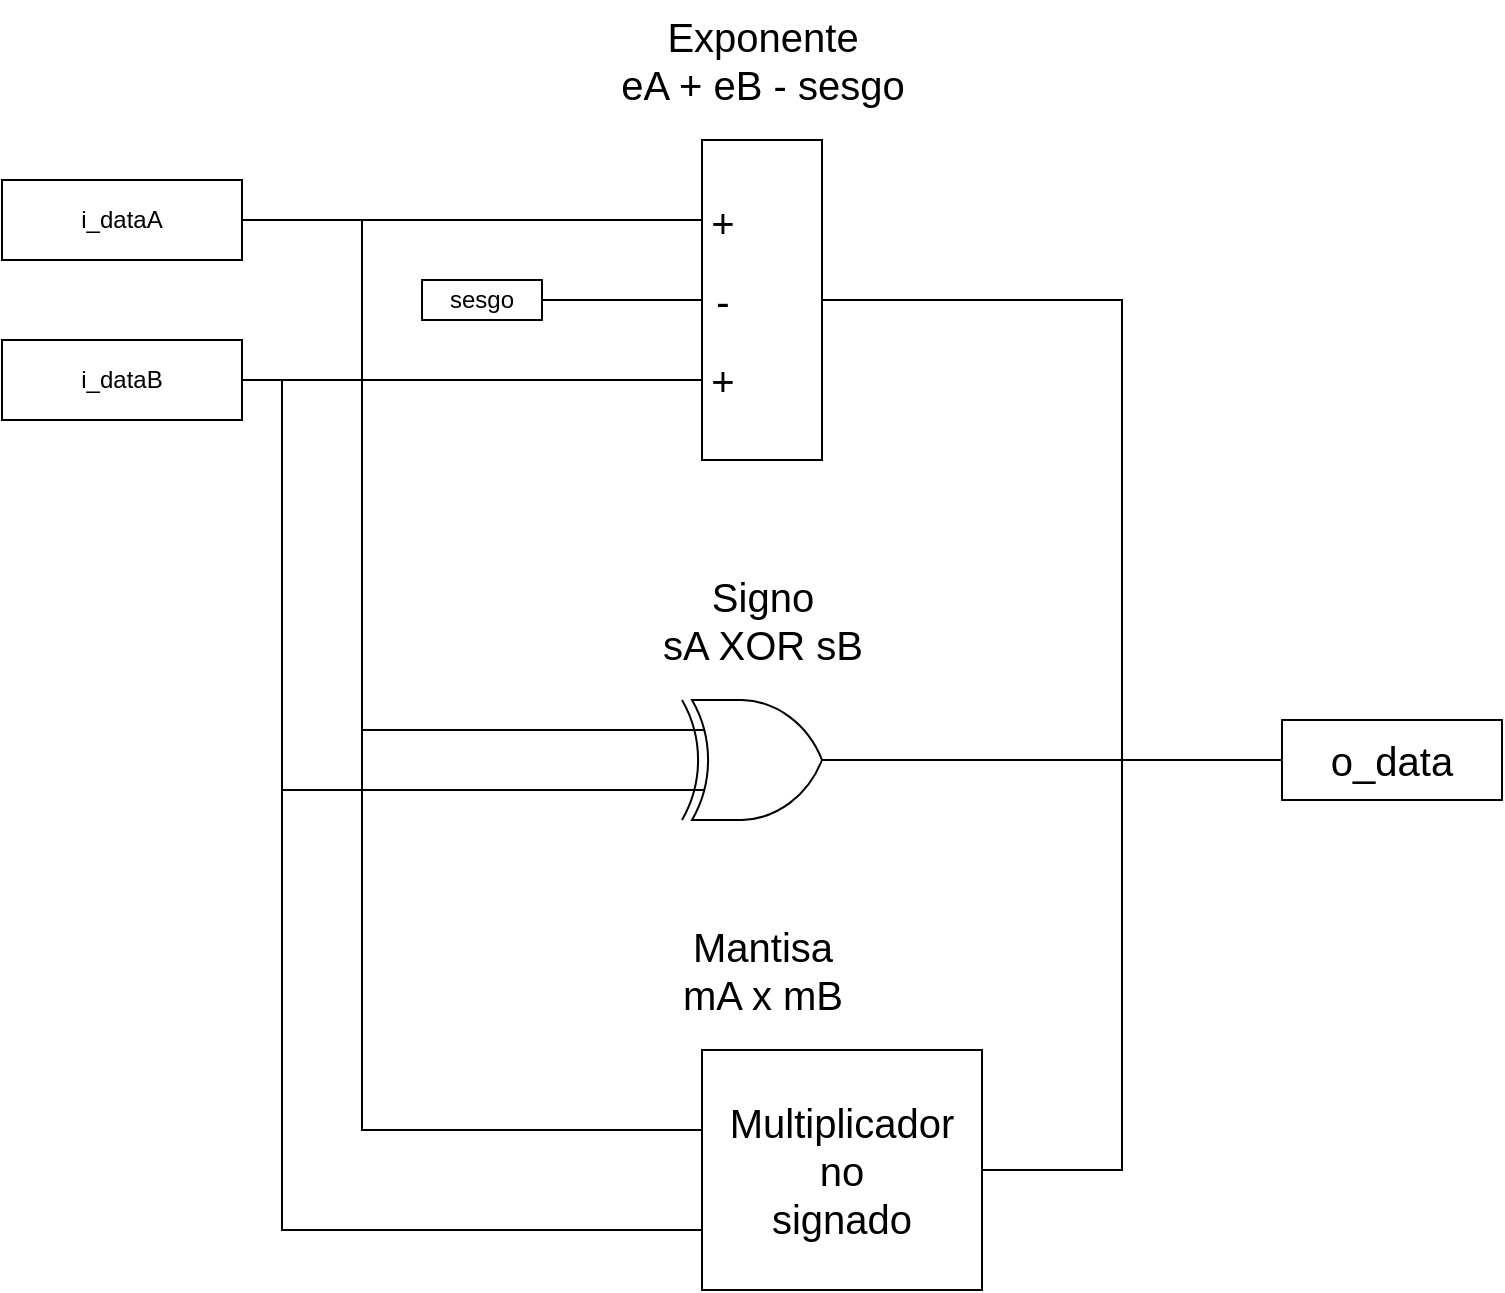 <mxfile>
    <diagram id="rDtsNdDB3yM2kjvvlDa8" name="Page-1">
        <mxGraphModel dx="1152" dy="722" grid="1" gridSize="10" guides="1" tooltips="1" connect="1" arrows="1" fold="1" page="1" pageScale="1" pageWidth="850" pageHeight="1100" math="0" shadow="0">
            <root>
                <mxCell id="0"/>
                <mxCell id="1" parent="0"/>
                <mxCell id="25" style="edgeStyle=orthogonalEdgeStyle;rounded=0;html=1;exitX=1;exitY=0.5;exitDx=0;exitDy=0;entryX=0;entryY=0.5;entryDx=0;entryDy=0;fontSize=20;endArrow=none;endFill=0;" edge="1" parent="1" source="2" target="23">
                    <mxGeometry relative="1" as="geometry">
                        <Array as="points">
                            <mxPoint x="610" y="395"/>
                            <mxPoint x="610" y="625"/>
                        </Array>
                    </mxGeometry>
                </mxCell>
                <mxCell id="2" value="" style="rounded=0;whiteSpace=wrap;html=1;" vertex="1" parent="1">
                    <mxGeometry x="400" y="315" width="60" height="160" as="geometry"/>
                </mxCell>
                <mxCell id="7" style="edgeStyle=orthogonalEdgeStyle;html=1;exitX=1;exitY=0.5;exitDx=0;exitDy=0;entryX=0;entryY=0.25;entryDx=0;entryDy=0;endArrow=none;endFill=0;rounded=0;" edge="1" parent="1" source="5" target="2">
                    <mxGeometry relative="1" as="geometry"/>
                </mxCell>
                <mxCell id="12" value="+" style="edgeLabel;html=1;align=center;verticalAlign=middle;resizable=0;points=[];fontSize=20;" vertex="1" connectable="0" parent="7">
                    <mxGeometry x="0.182" y="-1" relative="1" as="geometry">
                        <mxPoint x="104" as="offset"/>
                    </mxGeometry>
                </mxCell>
                <mxCell id="18" style="edgeStyle=orthogonalEdgeStyle;rounded=0;html=1;exitX=1;exitY=0.5;exitDx=0;exitDy=0;entryX=0;entryY=0.25;entryDx=0;entryDy=0;entryPerimeter=0;fontSize=20;endArrow=none;endFill=0;" edge="1" parent="1" source="5" target="16">
                    <mxGeometry relative="1" as="geometry">
                        <Array as="points">
                            <mxPoint x="230" y="355"/>
                            <mxPoint x="230" y="610"/>
                        </Array>
                    </mxGeometry>
                </mxCell>
                <mxCell id="21" style="edgeStyle=orthogonalEdgeStyle;rounded=0;html=1;exitX=1;exitY=0.5;exitDx=0;exitDy=0;entryX=0;entryY=0.25;entryDx=0;entryDy=0;fontSize=20;endArrow=none;endFill=0;" edge="1" parent="1" source="5" target="20">
                    <mxGeometry relative="1" as="geometry">
                        <Array as="points">
                            <mxPoint x="230" y="355"/>
                            <mxPoint x="230" y="810"/>
                            <mxPoint x="400" y="810"/>
                        </Array>
                    </mxGeometry>
                </mxCell>
                <mxCell id="5" value="i_dataA" style="rounded=0;whiteSpace=wrap;html=1;" vertex="1" parent="1">
                    <mxGeometry x="50" y="335" width="120" height="40" as="geometry"/>
                </mxCell>
                <mxCell id="9" style="edgeStyle=orthogonalEdgeStyle;rounded=0;html=1;exitX=1;exitY=0.5;exitDx=0;exitDy=0;entryX=0;entryY=0.75;entryDx=0;entryDy=0;endArrow=none;endFill=0;" edge="1" parent="1" source="6" target="2">
                    <mxGeometry relative="1" as="geometry"/>
                </mxCell>
                <mxCell id="14" value="+" style="edgeLabel;html=1;align=center;verticalAlign=middle;resizable=0;points=[];fontSize=20;" vertex="1" connectable="0" parent="9">
                    <mxGeometry x="0.801" y="1" relative="1" as="geometry">
                        <mxPoint x="33" y="1" as="offset"/>
                    </mxGeometry>
                </mxCell>
                <mxCell id="19" style="edgeStyle=orthogonalEdgeStyle;rounded=0;html=1;exitX=1;exitY=0.5;exitDx=0;exitDy=0;entryX=0;entryY=0.75;entryDx=0;entryDy=0;entryPerimeter=0;fontSize=20;endArrow=none;endFill=0;" edge="1" parent="1" source="6" target="16">
                    <mxGeometry relative="1" as="geometry">
                        <Array as="points">
                            <mxPoint x="190" y="435"/>
                            <mxPoint x="190" y="640"/>
                        </Array>
                    </mxGeometry>
                </mxCell>
                <mxCell id="22" style="edgeStyle=orthogonalEdgeStyle;rounded=0;html=1;exitX=1;exitY=0.5;exitDx=0;exitDy=0;entryX=0;entryY=0.75;entryDx=0;entryDy=0;fontSize=20;endArrow=none;endFill=0;" edge="1" parent="1" source="6" target="20">
                    <mxGeometry relative="1" as="geometry">
                        <Array as="points">
                            <mxPoint x="190" y="435"/>
                            <mxPoint x="190" y="860"/>
                        </Array>
                    </mxGeometry>
                </mxCell>
                <mxCell id="6" value="i_dataB" style="rounded=0;whiteSpace=wrap;html=1;" vertex="1" parent="1">
                    <mxGeometry x="50" y="415" width="120" height="40" as="geometry"/>
                </mxCell>
                <mxCell id="11" style="edgeStyle=orthogonalEdgeStyle;rounded=0;html=1;exitX=1;exitY=0.5;exitDx=0;exitDy=0;entryX=0;entryY=0.5;entryDx=0;entryDy=0;endArrow=none;endFill=0;" edge="1" parent="1" source="10" target="2">
                    <mxGeometry relative="1" as="geometry"/>
                </mxCell>
                <mxCell id="13" value="-" style="edgeLabel;html=1;align=center;verticalAlign=middle;resizable=0;points=[];fontSize=20;" vertex="1" connectable="0" parent="11">
                    <mxGeometry x="0.263" relative="1" as="geometry">
                        <mxPoint x="39" as="offset"/>
                    </mxGeometry>
                </mxCell>
                <mxCell id="10" value="sesgo" style="rounded=0;whiteSpace=wrap;html=1;" vertex="1" parent="1">
                    <mxGeometry x="260" y="385" width="60" height="20" as="geometry"/>
                </mxCell>
                <mxCell id="15" value="Exponente&lt;br&gt;eA + eB - sesgo" style="text;html=1;align=center;verticalAlign=middle;resizable=0;points=[];autosize=1;strokeColor=none;fillColor=none;fontSize=20;" vertex="1" parent="1">
                    <mxGeometry x="345" y="245" width="170" height="60" as="geometry"/>
                </mxCell>
                <mxCell id="24" style="edgeStyle=orthogonalEdgeStyle;rounded=0;html=1;exitX=1;exitY=0.5;exitDx=0;exitDy=0;exitPerimeter=0;entryX=0;entryY=0.5;entryDx=0;entryDy=0;fontSize=20;endArrow=none;endFill=0;" edge="1" parent="1" source="16" target="23">
                    <mxGeometry relative="1" as="geometry"/>
                </mxCell>
                <mxCell id="16" value="" style="verticalLabelPosition=bottom;shadow=0;dashed=0;align=center;html=1;verticalAlign=top;shape=mxgraph.electrical.logic_gates.logic_gate;operation=xor;fontSize=20;" vertex="1" parent="1">
                    <mxGeometry x="380" y="595" width="100" height="60" as="geometry"/>
                </mxCell>
                <mxCell id="17" value="Signo&lt;br&gt;sA XOR sB" style="text;html=1;align=center;verticalAlign=middle;resizable=0;points=[];autosize=1;strokeColor=none;fillColor=none;fontSize=20;" vertex="1" parent="1">
                    <mxGeometry x="370" y="525" width="120" height="60" as="geometry"/>
                </mxCell>
                <mxCell id="26" style="edgeStyle=orthogonalEdgeStyle;rounded=0;html=1;exitX=1;exitY=0.5;exitDx=0;exitDy=0;fontSize=20;endArrow=none;endFill=0;entryX=0;entryY=0.5;entryDx=0;entryDy=0;" edge="1" parent="1" source="20" target="23">
                    <mxGeometry relative="1" as="geometry">
                        <mxPoint x="630" y="695" as="targetPoint"/>
                        <Array as="points">
                            <mxPoint x="610" y="830"/>
                            <mxPoint x="610" y="625"/>
                        </Array>
                    </mxGeometry>
                </mxCell>
                <mxCell id="20" value="Multiplicador&lt;br&gt;no&lt;br&gt;signado" style="rounded=0;whiteSpace=wrap;html=1;fontSize=20;" vertex="1" parent="1">
                    <mxGeometry x="400" y="770" width="140" height="120" as="geometry"/>
                </mxCell>
                <mxCell id="23" value="o_data" style="rounded=0;whiteSpace=wrap;html=1;fontSize=20;" vertex="1" parent="1">
                    <mxGeometry x="690" y="605" width="110" height="40" as="geometry"/>
                </mxCell>
                <mxCell id="27" value="Mantisa&lt;br&gt;mA x mB" style="text;html=1;align=center;verticalAlign=middle;resizable=0;points=[];autosize=1;strokeColor=none;fillColor=none;fontSize=20;" vertex="1" parent="1">
                    <mxGeometry x="380" y="700" width="100" height="60" as="geometry"/>
                </mxCell>
            </root>
        </mxGraphModel>
    </diagram>
</mxfile>